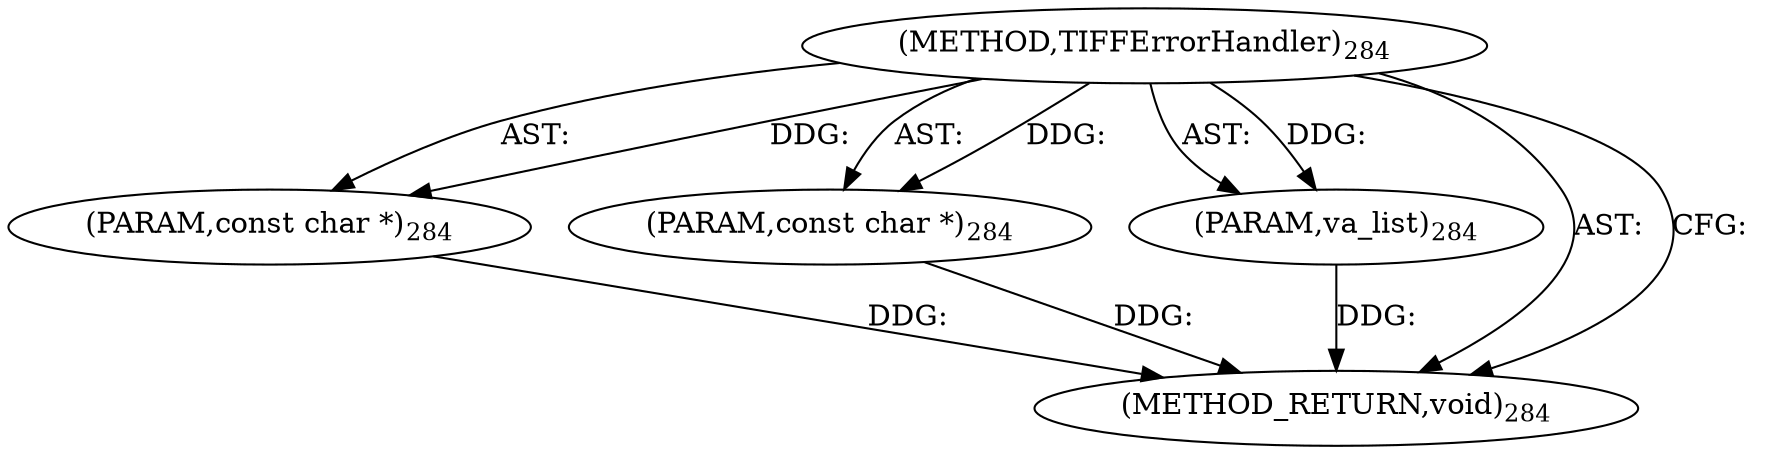 digraph "TIFFErrorHandler" {  
"8287" [label = <(METHOD,TIFFErrorHandler)<SUB>284</SUB>> ]
"8288" [label = <(PARAM,const char *)<SUB>284</SUB>> ]
"8289" [label = <(PARAM,const char *)<SUB>284</SUB>> ]
"8290" [label = <(PARAM,va_list)<SUB>284</SUB>> ]
"8291" [label = <(METHOD_RETURN,void)<SUB>284</SUB>> ]
  "8287" -> "8288"  [ label = "AST: "] 
  "8287" -> "8289"  [ label = "AST: "] 
  "8287" -> "8290"  [ label = "AST: "] 
  "8287" -> "8291"  [ label = "AST: "] 
  "8287" -> "8291"  [ label = "CFG: "] 
  "8288" -> "8291"  [ label = "DDG: "] 
  "8289" -> "8291"  [ label = "DDG: "] 
  "8290" -> "8291"  [ label = "DDG: "] 
  "8287" -> "8288"  [ label = "DDG: "] 
  "8287" -> "8289"  [ label = "DDG: "] 
  "8287" -> "8290"  [ label = "DDG: "] 
}
